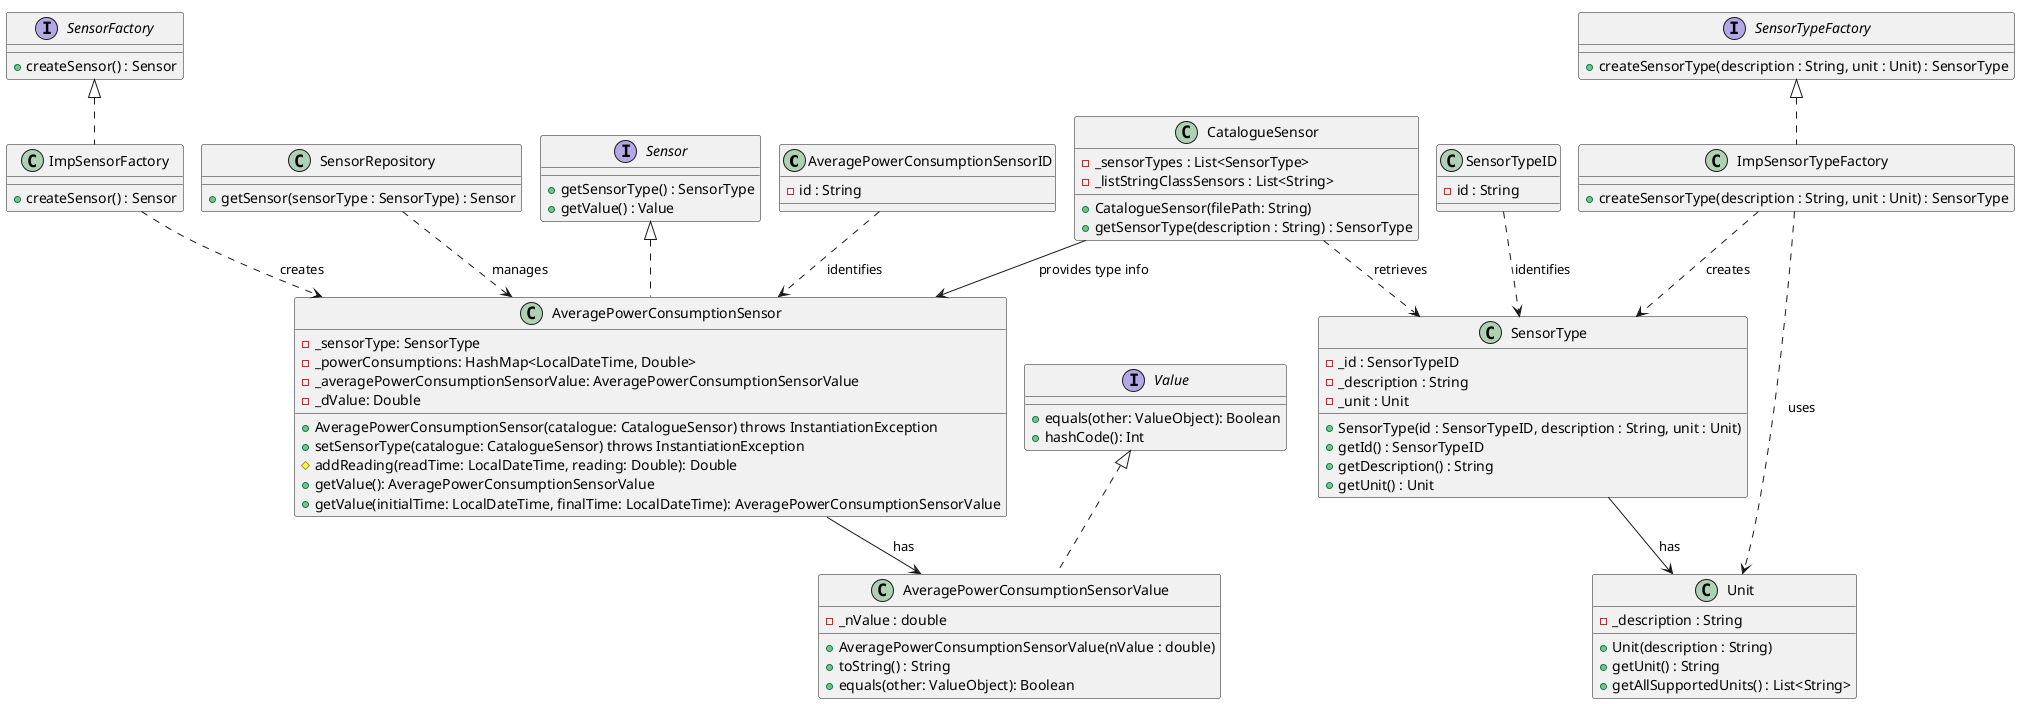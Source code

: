 @startuml
'https://plantuml.com/class-diagram

!pragma layout smetana

class AveragePowerConsumptionSensorID {
    - id : String
}

class SensorTypeID {
    - id : String
}

class AveragePowerConsumptionSensor implements Sensor {
- _sensorType: SensorType
- _powerConsumptions: HashMap<LocalDateTime, Double>
- _averagePowerConsumptionSensorValue: AveragePowerConsumptionSensorValue
- _dValue: Double
+ AveragePowerConsumptionSensor(catalogue: CatalogueSensor) throws InstantiationException
+ setSensorType(catalogue: CatalogueSensor) throws InstantiationException
# addReading(readTime: LocalDateTime, reading: Double): Double
+ getValue(): AveragePowerConsumptionSensorValue
+ getValue(initialTime: LocalDateTime, finalTime: LocalDateTime): AveragePowerConsumptionSensorValue
    }

class AveragePowerConsumptionSensorValue implements Value {
    - _nValue : double
    + AveragePowerConsumptionSensorValue(nValue : double)
    + toString() : String
    + equals(other: ValueObject): Boolean
}

interface Sensor {
    + getSensorType() : SensorType
    + getValue() : Value
}

class SensorType {
    - _id : SensorTypeID
    - _description : String
    - _unit : Unit
    + SensorType(id : SensorTypeID, description : String, unit : Unit)
    + getId() : SensorTypeID
    + getDescription() : String
    + getUnit() : Unit
}

class ImpSensorTypeFactory implements SensorTypeFactory{
    + createSensorType(description : String, unit : Unit) : SensorType
}

interface SensorTypeFactory{
    + createSensorType(description : String, unit : Unit) : SensorType
}

class Unit {
    - _description : String
    + Unit(description : String)
    + getUnit() : String
    + getAllSupportedUnits() : List<String>
}

interface Value {
    + equals(other: ValueObject): Boolean
    + hashCode(): Int
}

class CatalogueSensor {
    - _sensorTypes : List<SensorType>
    - _listStringClassSensors : List<String>
    + CatalogueSensor(filePath: String)
    + getSensorType(description : String) : SensorType
}

class ImpSensorFactory implements SensorFactory {
    + createSensor() : Sensor
}

interface SensorFactory {
    + createSensor() : Sensor
}

class SensorRepository {
    + getSensor(sensorType : SensorType) : Sensor
}

CatalogueSensor --> AveragePowerConsumptionSensor : provides type info >
CatalogueSensor ..> SensorType : retrieves >
SensorType --> Unit : has
ImpSensorFactory ..> AveragePowerConsumptionSensor : creates >
SensorRepository ..> AveragePowerConsumptionSensor : manages >
ImpSensorTypeFactory ..> SensorType : creates >
ImpSensorTypeFactory ..> Unit : uses >
AveragePowerConsumptionSensorID ..> AveragePowerConsumptionSensor : identifies >
SensorTypeID ..> SensorType : identifies >

AveragePowerConsumptionSensor --> AveragePowerConsumptionSensorValue : has >
}

@enduml